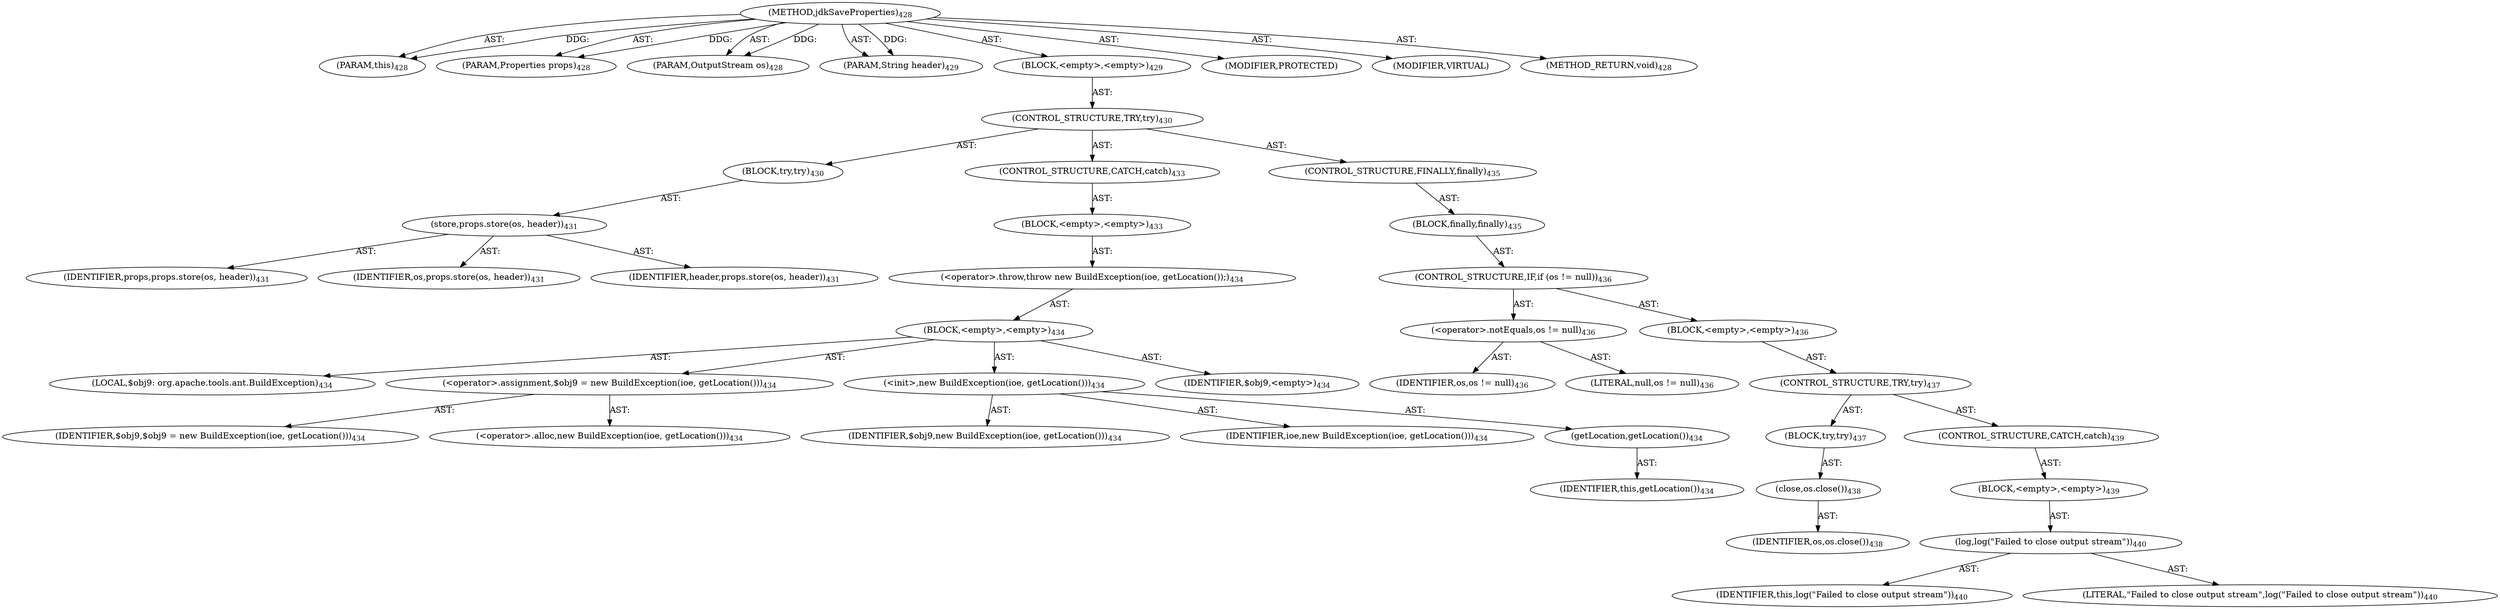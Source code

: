 digraph "jdkSaveProperties" {  
"111669149707" [label = <(METHOD,jdkSaveProperties)<SUB>428</SUB>> ]
"115964116997" [label = <(PARAM,this)<SUB>428</SUB>> ]
"115964117014" [label = <(PARAM,Properties props)<SUB>428</SUB>> ]
"115964117015" [label = <(PARAM,OutputStream os)<SUB>428</SUB>> ]
"115964117016" [label = <(PARAM,String header)<SUB>429</SUB>> ]
"25769803842" [label = <(BLOCK,&lt;empty&gt;,&lt;empty&gt;)<SUB>429</SUB>> ]
"47244640302" [label = <(CONTROL_STRUCTURE,TRY,try)<SUB>430</SUB>> ]
"25769803843" [label = <(BLOCK,try,try)<SUB>430</SUB>> ]
"30064771293" [label = <(store,props.store(os, header))<SUB>431</SUB>> ]
"68719476941" [label = <(IDENTIFIER,props,props.store(os, header))<SUB>431</SUB>> ]
"68719476942" [label = <(IDENTIFIER,os,props.store(os, header))<SUB>431</SUB>> ]
"68719476943" [label = <(IDENTIFIER,header,props.store(os, header))<SUB>431</SUB>> ]
"47244640303" [label = <(CONTROL_STRUCTURE,CATCH,catch)<SUB>433</SUB>> ]
"25769803844" [label = <(BLOCK,&lt;empty&gt;,&lt;empty&gt;)<SUB>433</SUB>> ]
"30064771294" [label = <(&lt;operator&gt;.throw,throw new BuildException(ioe, getLocation());)<SUB>434</SUB>> ]
"25769803845" [label = <(BLOCK,&lt;empty&gt;,&lt;empty&gt;)<SUB>434</SUB>> ]
"94489280544" [label = <(LOCAL,$obj9: org.apache.tools.ant.BuildException)<SUB>434</SUB>> ]
"30064771295" [label = <(&lt;operator&gt;.assignment,$obj9 = new BuildException(ioe, getLocation()))<SUB>434</SUB>> ]
"68719476944" [label = <(IDENTIFIER,$obj9,$obj9 = new BuildException(ioe, getLocation()))<SUB>434</SUB>> ]
"30064771296" [label = <(&lt;operator&gt;.alloc,new BuildException(ioe, getLocation()))<SUB>434</SUB>> ]
"30064771297" [label = <(&lt;init&gt;,new BuildException(ioe, getLocation()))<SUB>434</SUB>> ]
"68719476945" [label = <(IDENTIFIER,$obj9,new BuildException(ioe, getLocation()))<SUB>434</SUB>> ]
"68719476946" [label = <(IDENTIFIER,ioe,new BuildException(ioe, getLocation()))<SUB>434</SUB>> ]
"30064771298" [label = <(getLocation,getLocation())<SUB>434</SUB>> ]
"68719476761" [label = <(IDENTIFIER,this,getLocation())<SUB>434</SUB>> ]
"68719476947" [label = <(IDENTIFIER,$obj9,&lt;empty&gt;)<SUB>434</SUB>> ]
"47244640304" [label = <(CONTROL_STRUCTURE,FINALLY,finally)<SUB>435</SUB>> ]
"25769803846" [label = <(BLOCK,finally,finally)<SUB>435</SUB>> ]
"47244640305" [label = <(CONTROL_STRUCTURE,IF,if (os != null))<SUB>436</SUB>> ]
"30064771299" [label = <(&lt;operator&gt;.notEquals,os != null)<SUB>436</SUB>> ]
"68719476948" [label = <(IDENTIFIER,os,os != null)<SUB>436</SUB>> ]
"90194313242" [label = <(LITERAL,null,os != null)<SUB>436</SUB>> ]
"25769803847" [label = <(BLOCK,&lt;empty&gt;,&lt;empty&gt;)<SUB>436</SUB>> ]
"47244640306" [label = <(CONTROL_STRUCTURE,TRY,try)<SUB>437</SUB>> ]
"25769803848" [label = <(BLOCK,try,try)<SUB>437</SUB>> ]
"30064771300" [label = <(close,os.close())<SUB>438</SUB>> ]
"68719476949" [label = <(IDENTIFIER,os,os.close())<SUB>438</SUB>> ]
"47244640307" [label = <(CONTROL_STRUCTURE,CATCH,catch)<SUB>439</SUB>> ]
"25769803849" [label = <(BLOCK,&lt;empty&gt;,&lt;empty&gt;)<SUB>439</SUB>> ]
"30064771301" [label = <(log,log(&quot;Failed to close output stream&quot;))<SUB>440</SUB>> ]
"68719476762" [label = <(IDENTIFIER,this,log(&quot;Failed to close output stream&quot;))<SUB>440</SUB>> ]
"90194313243" [label = <(LITERAL,&quot;Failed to close output stream&quot;,log(&quot;Failed to close output stream&quot;))<SUB>440</SUB>> ]
"133143986213" [label = <(MODIFIER,PROTECTED)> ]
"133143986214" [label = <(MODIFIER,VIRTUAL)> ]
"128849018891" [label = <(METHOD_RETURN,void)<SUB>428</SUB>> ]
  "111669149707" -> "115964116997"  [ label = "AST: "] 
  "111669149707" -> "115964117014"  [ label = "AST: "] 
  "111669149707" -> "115964117015"  [ label = "AST: "] 
  "111669149707" -> "115964117016"  [ label = "AST: "] 
  "111669149707" -> "25769803842"  [ label = "AST: "] 
  "111669149707" -> "133143986213"  [ label = "AST: "] 
  "111669149707" -> "133143986214"  [ label = "AST: "] 
  "111669149707" -> "128849018891"  [ label = "AST: "] 
  "25769803842" -> "47244640302"  [ label = "AST: "] 
  "47244640302" -> "25769803843"  [ label = "AST: "] 
  "47244640302" -> "47244640303"  [ label = "AST: "] 
  "47244640302" -> "47244640304"  [ label = "AST: "] 
  "25769803843" -> "30064771293"  [ label = "AST: "] 
  "30064771293" -> "68719476941"  [ label = "AST: "] 
  "30064771293" -> "68719476942"  [ label = "AST: "] 
  "30064771293" -> "68719476943"  [ label = "AST: "] 
  "47244640303" -> "25769803844"  [ label = "AST: "] 
  "25769803844" -> "30064771294"  [ label = "AST: "] 
  "30064771294" -> "25769803845"  [ label = "AST: "] 
  "25769803845" -> "94489280544"  [ label = "AST: "] 
  "25769803845" -> "30064771295"  [ label = "AST: "] 
  "25769803845" -> "30064771297"  [ label = "AST: "] 
  "25769803845" -> "68719476947"  [ label = "AST: "] 
  "30064771295" -> "68719476944"  [ label = "AST: "] 
  "30064771295" -> "30064771296"  [ label = "AST: "] 
  "30064771297" -> "68719476945"  [ label = "AST: "] 
  "30064771297" -> "68719476946"  [ label = "AST: "] 
  "30064771297" -> "30064771298"  [ label = "AST: "] 
  "30064771298" -> "68719476761"  [ label = "AST: "] 
  "47244640304" -> "25769803846"  [ label = "AST: "] 
  "25769803846" -> "47244640305"  [ label = "AST: "] 
  "47244640305" -> "30064771299"  [ label = "AST: "] 
  "47244640305" -> "25769803847"  [ label = "AST: "] 
  "30064771299" -> "68719476948"  [ label = "AST: "] 
  "30064771299" -> "90194313242"  [ label = "AST: "] 
  "25769803847" -> "47244640306"  [ label = "AST: "] 
  "47244640306" -> "25769803848"  [ label = "AST: "] 
  "47244640306" -> "47244640307"  [ label = "AST: "] 
  "25769803848" -> "30064771300"  [ label = "AST: "] 
  "30064771300" -> "68719476949"  [ label = "AST: "] 
  "47244640307" -> "25769803849"  [ label = "AST: "] 
  "25769803849" -> "30064771301"  [ label = "AST: "] 
  "30064771301" -> "68719476762"  [ label = "AST: "] 
  "30064771301" -> "90194313243"  [ label = "AST: "] 
  "111669149707" -> "115964116997"  [ label = "DDG: "] 
  "111669149707" -> "115964117014"  [ label = "DDG: "] 
  "111669149707" -> "115964117015"  [ label = "DDG: "] 
  "111669149707" -> "115964117016"  [ label = "DDG: "] 
}
